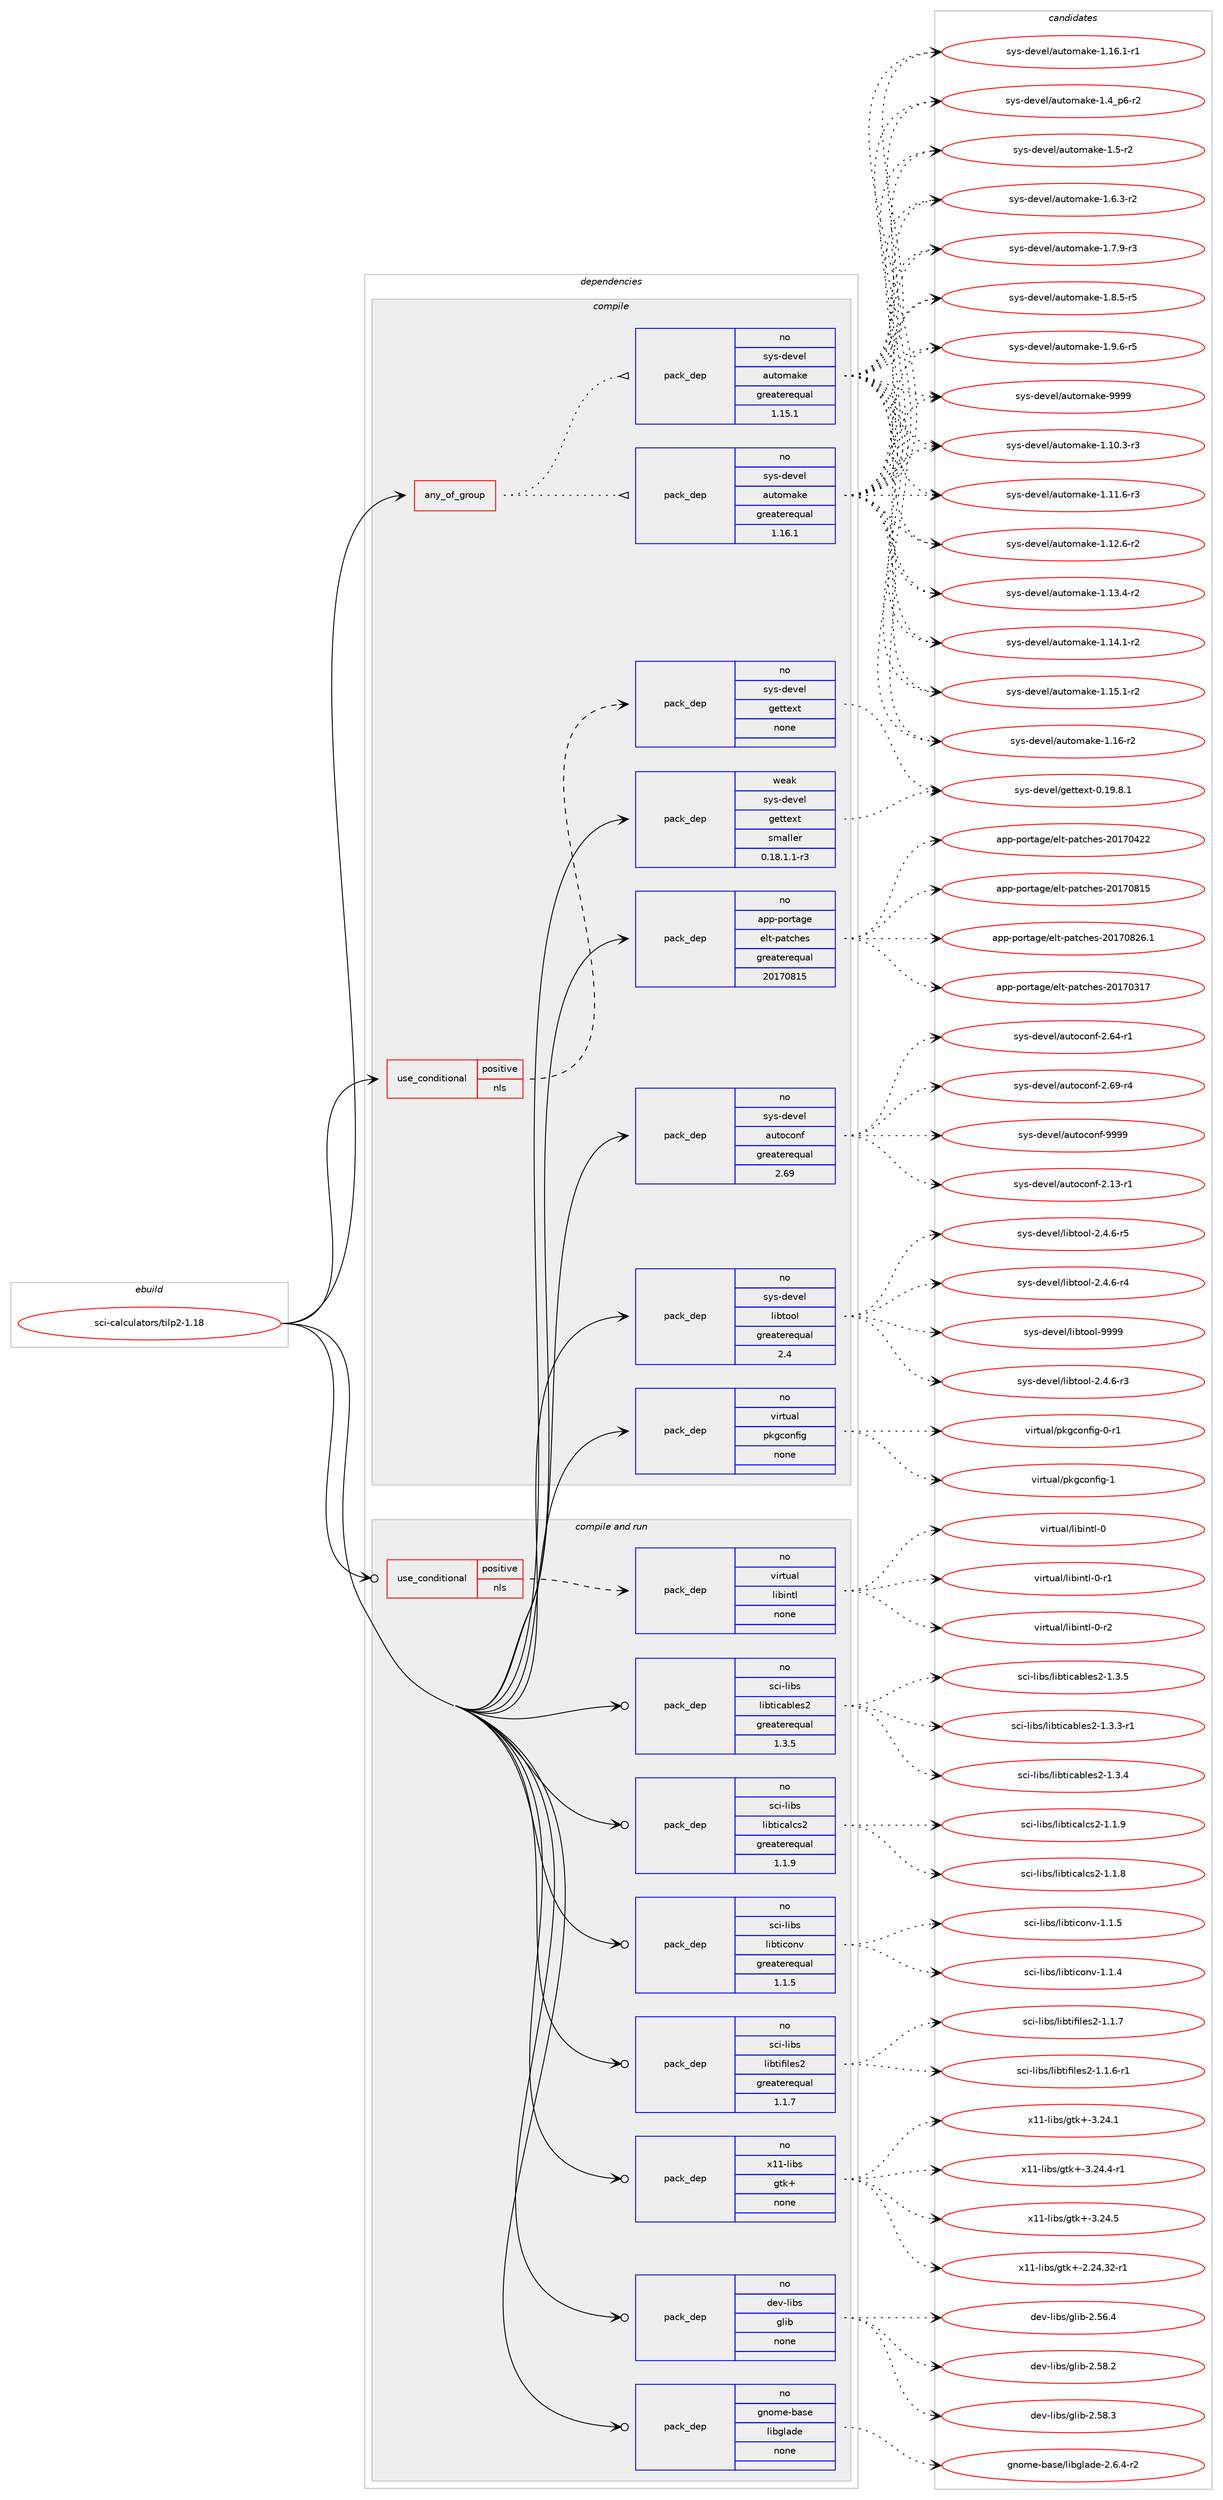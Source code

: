 digraph prolog {

# *************
# Graph options
# *************

newrank=true;
concentrate=true;
compound=true;
graph [rankdir=LR,fontname=Helvetica,fontsize=10,ranksep=1.5];#, ranksep=2.5, nodesep=0.2];
edge  [arrowhead=vee];
node  [fontname=Helvetica,fontsize=10];

# **********
# The ebuild
# **********

subgraph cluster_leftcol {
color=gray;
rank=same;
label=<<i>ebuild</i>>;
id [label="sci-calculators/tilp2-1.18", color=red, width=4, href="../sci-calculators/tilp2-1.18.svg"];
}

# ****************
# The dependencies
# ****************

subgraph cluster_midcol {
color=gray;
label=<<i>dependencies</i>>;
subgraph cluster_compile {
fillcolor="#eeeeee";
style=filled;
label=<<i>compile</i>>;
subgraph any26781 {
dependency1687261 [label=<<TABLE BORDER="0" CELLBORDER="1" CELLSPACING="0" CELLPADDING="4"><TR><TD CELLPADDING="10">any_of_group</TD></TR></TABLE>>, shape=none, color=red];subgraph pack1207405 {
dependency1687262 [label=<<TABLE BORDER="0" CELLBORDER="1" CELLSPACING="0" CELLPADDING="4" WIDTH="220"><TR><TD ROWSPAN="6" CELLPADDING="30">pack_dep</TD></TR><TR><TD WIDTH="110">no</TD></TR><TR><TD>sys-devel</TD></TR><TR><TD>automake</TD></TR><TR><TD>greaterequal</TD></TR><TR><TD>1.16.1</TD></TR></TABLE>>, shape=none, color=blue];
}
dependency1687261:e -> dependency1687262:w [weight=20,style="dotted",arrowhead="oinv"];
subgraph pack1207406 {
dependency1687263 [label=<<TABLE BORDER="0" CELLBORDER="1" CELLSPACING="0" CELLPADDING="4" WIDTH="220"><TR><TD ROWSPAN="6" CELLPADDING="30">pack_dep</TD></TR><TR><TD WIDTH="110">no</TD></TR><TR><TD>sys-devel</TD></TR><TR><TD>automake</TD></TR><TR><TD>greaterequal</TD></TR><TR><TD>1.15.1</TD></TR></TABLE>>, shape=none, color=blue];
}
dependency1687261:e -> dependency1687263:w [weight=20,style="dotted",arrowhead="oinv"];
}
id:e -> dependency1687261:w [weight=20,style="solid",arrowhead="vee"];
subgraph cond452227 {
dependency1687264 [label=<<TABLE BORDER="0" CELLBORDER="1" CELLSPACING="0" CELLPADDING="4"><TR><TD ROWSPAN="3" CELLPADDING="10">use_conditional</TD></TR><TR><TD>positive</TD></TR><TR><TD>nls</TD></TR></TABLE>>, shape=none, color=red];
subgraph pack1207407 {
dependency1687265 [label=<<TABLE BORDER="0" CELLBORDER="1" CELLSPACING="0" CELLPADDING="4" WIDTH="220"><TR><TD ROWSPAN="6" CELLPADDING="30">pack_dep</TD></TR><TR><TD WIDTH="110">no</TD></TR><TR><TD>sys-devel</TD></TR><TR><TD>gettext</TD></TR><TR><TD>none</TD></TR><TR><TD></TD></TR></TABLE>>, shape=none, color=blue];
}
dependency1687264:e -> dependency1687265:w [weight=20,style="dashed",arrowhead="vee"];
}
id:e -> dependency1687264:w [weight=20,style="solid",arrowhead="vee"];
subgraph pack1207408 {
dependency1687266 [label=<<TABLE BORDER="0" CELLBORDER="1" CELLSPACING="0" CELLPADDING="4" WIDTH="220"><TR><TD ROWSPAN="6" CELLPADDING="30">pack_dep</TD></TR><TR><TD WIDTH="110">no</TD></TR><TR><TD>app-portage</TD></TR><TR><TD>elt-patches</TD></TR><TR><TD>greaterequal</TD></TR><TR><TD>20170815</TD></TR></TABLE>>, shape=none, color=blue];
}
id:e -> dependency1687266:w [weight=20,style="solid",arrowhead="vee"];
subgraph pack1207409 {
dependency1687267 [label=<<TABLE BORDER="0" CELLBORDER="1" CELLSPACING="0" CELLPADDING="4" WIDTH="220"><TR><TD ROWSPAN="6" CELLPADDING="30">pack_dep</TD></TR><TR><TD WIDTH="110">no</TD></TR><TR><TD>sys-devel</TD></TR><TR><TD>autoconf</TD></TR><TR><TD>greaterequal</TD></TR><TR><TD>2.69</TD></TR></TABLE>>, shape=none, color=blue];
}
id:e -> dependency1687267:w [weight=20,style="solid",arrowhead="vee"];
subgraph pack1207410 {
dependency1687268 [label=<<TABLE BORDER="0" CELLBORDER="1" CELLSPACING="0" CELLPADDING="4" WIDTH="220"><TR><TD ROWSPAN="6" CELLPADDING="30">pack_dep</TD></TR><TR><TD WIDTH="110">no</TD></TR><TR><TD>sys-devel</TD></TR><TR><TD>libtool</TD></TR><TR><TD>greaterequal</TD></TR><TR><TD>2.4</TD></TR></TABLE>>, shape=none, color=blue];
}
id:e -> dependency1687268:w [weight=20,style="solid",arrowhead="vee"];
subgraph pack1207411 {
dependency1687269 [label=<<TABLE BORDER="0" CELLBORDER="1" CELLSPACING="0" CELLPADDING="4" WIDTH="220"><TR><TD ROWSPAN="6" CELLPADDING="30">pack_dep</TD></TR><TR><TD WIDTH="110">no</TD></TR><TR><TD>virtual</TD></TR><TR><TD>pkgconfig</TD></TR><TR><TD>none</TD></TR><TR><TD></TD></TR></TABLE>>, shape=none, color=blue];
}
id:e -> dependency1687269:w [weight=20,style="solid",arrowhead="vee"];
subgraph pack1207412 {
dependency1687270 [label=<<TABLE BORDER="0" CELLBORDER="1" CELLSPACING="0" CELLPADDING="4" WIDTH="220"><TR><TD ROWSPAN="6" CELLPADDING="30">pack_dep</TD></TR><TR><TD WIDTH="110">weak</TD></TR><TR><TD>sys-devel</TD></TR><TR><TD>gettext</TD></TR><TR><TD>smaller</TD></TR><TR><TD>0.18.1.1-r3</TD></TR></TABLE>>, shape=none, color=blue];
}
id:e -> dependency1687270:w [weight=20,style="solid",arrowhead="vee"];
}
subgraph cluster_compileandrun {
fillcolor="#eeeeee";
style=filled;
label=<<i>compile and run</i>>;
subgraph cond452228 {
dependency1687271 [label=<<TABLE BORDER="0" CELLBORDER="1" CELLSPACING="0" CELLPADDING="4"><TR><TD ROWSPAN="3" CELLPADDING="10">use_conditional</TD></TR><TR><TD>positive</TD></TR><TR><TD>nls</TD></TR></TABLE>>, shape=none, color=red];
subgraph pack1207413 {
dependency1687272 [label=<<TABLE BORDER="0" CELLBORDER="1" CELLSPACING="0" CELLPADDING="4" WIDTH="220"><TR><TD ROWSPAN="6" CELLPADDING="30">pack_dep</TD></TR><TR><TD WIDTH="110">no</TD></TR><TR><TD>virtual</TD></TR><TR><TD>libintl</TD></TR><TR><TD>none</TD></TR><TR><TD></TD></TR></TABLE>>, shape=none, color=blue];
}
dependency1687271:e -> dependency1687272:w [weight=20,style="dashed",arrowhead="vee"];
}
id:e -> dependency1687271:w [weight=20,style="solid",arrowhead="odotvee"];
subgraph pack1207414 {
dependency1687273 [label=<<TABLE BORDER="0" CELLBORDER="1" CELLSPACING="0" CELLPADDING="4" WIDTH="220"><TR><TD ROWSPAN="6" CELLPADDING="30">pack_dep</TD></TR><TR><TD WIDTH="110">no</TD></TR><TR><TD>dev-libs</TD></TR><TR><TD>glib</TD></TR><TR><TD>none</TD></TR><TR><TD></TD></TR></TABLE>>, shape=none, color=blue];
}
id:e -> dependency1687273:w [weight=20,style="solid",arrowhead="odotvee"];
subgraph pack1207415 {
dependency1687274 [label=<<TABLE BORDER="0" CELLBORDER="1" CELLSPACING="0" CELLPADDING="4" WIDTH="220"><TR><TD ROWSPAN="6" CELLPADDING="30">pack_dep</TD></TR><TR><TD WIDTH="110">no</TD></TR><TR><TD>gnome-base</TD></TR><TR><TD>libglade</TD></TR><TR><TD>none</TD></TR><TR><TD></TD></TR></TABLE>>, shape=none, color=blue];
}
id:e -> dependency1687274:w [weight=20,style="solid",arrowhead="odotvee"];
subgraph pack1207416 {
dependency1687275 [label=<<TABLE BORDER="0" CELLBORDER="1" CELLSPACING="0" CELLPADDING="4" WIDTH="220"><TR><TD ROWSPAN="6" CELLPADDING="30">pack_dep</TD></TR><TR><TD WIDTH="110">no</TD></TR><TR><TD>sci-libs</TD></TR><TR><TD>libticables2</TD></TR><TR><TD>greaterequal</TD></TR><TR><TD>1.3.5</TD></TR></TABLE>>, shape=none, color=blue];
}
id:e -> dependency1687275:w [weight=20,style="solid",arrowhead="odotvee"];
subgraph pack1207417 {
dependency1687276 [label=<<TABLE BORDER="0" CELLBORDER="1" CELLSPACING="0" CELLPADDING="4" WIDTH="220"><TR><TD ROWSPAN="6" CELLPADDING="30">pack_dep</TD></TR><TR><TD WIDTH="110">no</TD></TR><TR><TD>sci-libs</TD></TR><TR><TD>libticalcs2</TD></TR><TR><TD>greaterequal</TD></TR><TR><TD>1.1.9</TD></TR></TABLE>>, shape=none, color=blue];
}
id:e -> dependency1687276:w [weight=20,style="solid",arrowhead="odotvee"];
subgraph pack1207418 {
dependency1687277 [label=<<TABLE BORDER="0" CELLBORDER="1" CELLSPACING="0" CELLPADDING="4" WIDTH="220"><TR><TD ROWSPAN="6" CELLPADDING="30">pack_dep</TD></TR><TR><TD WIDTH="110">no</TD></TR><TR><TD>sci-libs</TD></TR><TR><TD>libticonv</TD></TR><TR><TD>greaterequal</TD></TR><TR><TD>1.1.5</TD></TR></TABLE>>, shape=none, color=blue];
}
id:e -> dependency1687277:w [weight=20,style="solid",arrowhead="odotvee"];
subgraph pack1207419 {
dependency1687278 [label=<<TABLE BORDER="0" CELLBORDER="1" CELLSPACING="0" CELLPADDING="4" WIDTH="220"><TR><TD ROWSPAN="6" CELLPADDING="30">pack_dep</TD></TR><TR><TD WIDTH="110">no</TD></TR><TR><TD>sci-libs</TD></TR><TR><TD>libtifiles2</TD></TR><TR><TD>greaterequal</TD></TR><TR><TD>1.1.7</TD></TR></TABLE>>, shape=none, color=blue];
}
id:e -> dependency1687278:w [weight=20,style="solid",arrowhead="odotvee"];
subgraph pack1207420 {
dependency1687279 [label=<<TABLE BORDER="0" CELLBORDER="1" CELLSPACING="0" CELLPADDING="4" WIDTH="220"><TR><TD ROWSPAN="6" CELLPADDING="30">pack_dep</TD></TR><TR><TD WIDTH="110">no</TD></TR><TR><TD>x11-libs</TD></TR><TR><TD>gtk+</TD></TR><TR><TD>none</TD></TR><TR><TD></TD></TR></TABLE>>, shape=none, color=blue];
}
id:e -> dependency1687279:w [weight=20,style="solid",arrowhead="odotvee"];
}
subgraph cluster_run {
fillcolor="#eeeeee";
style=filled;
label=<<i>run</i>>;
}
}

# **************
# The candidates
# **************

subgraph cluster_choices {
rank=same;
color=gray;
label=<<i>candidates</i>>;

subgraph choice1207405 {
color=black;
nodesep=1;
choice11512111545100101118101108479711711611110997107101454946494846514511451 [label="sys-devel/automake-1.10.3-r3", color=red, width=4,href="../sys-devel/automake-1.10.3-r3.svg"];
choice11512111545100101118101108479711711611110997107101454946494946544511451 [label="sys-devel/automake-1.11.6-r3", color=red, width=4,href="../sys-devel/automake-1.11.6-r3.svg"];
choice11512111545100101118101108479711711611110997107101454946495046544511450 [label="sys-devel/automake-1.12.6-r2", color=red, width=4,href="../sys-devel/automake-1.12.6-r2.svg"];
choice11512111545100101118101108479711711611110997107101454946495146524511450 [label="sys-devel/automake-1.13.4-r2", color=red, width=4,href="../sys-devel/automake-1.13.4-r2.svg"];
choice11512111545100101118101108479711711611110997107101454946495246494511450 [label="sys-devel/automake-1.14.1-r2", color=red, width=4,href="../sys-devel/automake-1.14.1-r2.svg"];
choice11512111545100101118101108479711711611110997107101454946495346494511450 [label="sys-devel/automake-1.15.1-r2", color=red, width=4,href="../sys-devel/automake-1.15.1-r2.svg"];
choice1151211154510010111810110847971171161111099710710145494649544511450 [label="sys-devel/automake-1.16-r2", color=red, width=4,href="../sys-devel/automake-1.16-r2.svg"];
choice11512111545100101118101108479711711611110997107101454946495446494511449 [label="sys-devel/automake-1.16.1-r1", color=red, width=4,href="../sys-devel/automake-1.16.1-r1.svg"];
choice115121115451001011181011084797117116111109971071014549465295112544511450 [label="sys-devel/automake-1.4_p6-r2", color=red, width=4,href="../sys-devel/automake-1.4_p6-r2.svg"];
choice11512111545100101118101108479711711611110997107101454946534511450 [label="sys-devel/automake-1.5-r2", color=red, width=4,href="../sys-devel/automake-1.5-r2.svg"];
choice115121115451001011181011084797117116111109971071014549465446514511450 [label="sys-devel/automake-1.6.3-r2", color=red, width=4,href="../sys-devel/automake-1.6.3-r2.svg"];
choice115121115451001011181011084797117116111109971071014549465546574511451 [label="sys-devel/automake-1.7.9-r3", color=red, width=4,href="../sys-devel/automake-1.7.9-r3.svg"];
choice115121115451001011181011084797117116111109971071014549465646534511453 [label="sys-devel/automake-1.8.5-r5", color=red, width=4,href="../sys-devel/automake-1.8.5-r5.svg"];
choice115121115451001011181011084797117116111109971071014549465746544511453 [label="sys-devel/automake-1.9.6-r5", color=red, width=4,href="../sys-devel/automake-1.9.6-r5.svg"];
choice115121115451001011181011084797117116111109971071014557575757 [label="sys-devel/automake-9999", color=red, width=4,href="../sys-devel/automake-9999.svg"];
dependency1687262:e -> choice11512111545100101118101108479711711611110997107101454946494846514511451:w [style=dotted,weight="100"];
dependency1687262:e -> choice11512111545100101118101108479711711611110997107101454946494946544511451:w [style=dotted,weight="100"];
dependency1687262:e -> choice11512111545100101118101108479711711611110997107101454946495046544511450:w [style=dotted,weight="100"];
dependency1687262:e -> choice11512111545100101118101108479711711611110997107101454946495146524511450:w [style=dotted,weight="100"];
dependency1687262:e -> choice11512111545100101118101108479711711611110997107101454946495246494511450:w [style=dotted,weight="100"];
dependency1687262:e -> choice11512111545100101118101108479711711611110997107101454946495346494511450:w [style=dotted,weight="100"];
dependency1687262:e -> choice1151211154510010111810110847971171161111099710710145494649544511450:w [style=dotted,weight="100"];
dependency1687262:e -> choice11512111545100101118101108479711711611110997107101454946495446494511449:w [style=dotted,weight="100"];
dependency1687262:e -> choice115121115451001011181011084797117116111109971071014549465295112544511450:w [style=dotted,weight="100"];
dependency1687262:e -> choice11512111545100101118101108479711711611110997107101454946534511450:w [style=dotted,weight="100"];
dependency1687262:e -> choice115121115451001011181011084797117116111109971071014549465446514511450:w [style=dotted,weight="100"];
dependency1687262:e -> choice115121115451001011181011084797117116111109971071014549465546574511451:w [style=dotted,weight="100"];
dependency1687262:e -> choice115121115451001011181011084797117116111109971071014549465646534511453:w [style=dotted,weight="100"];
dependency1687262:e -> choice115121115451001011181011084797117116111109971071014549465746544511453:w [style=dotted,weight="100"];
dependency1687262:e -> choice115121115451001011181011084797117116111109971071014557575757:w [style=dotted,weight="100"];
}
subgraph choice1207406 {
color=black;
nodesep=1;
choice11512111545100101118101108479711711611110997107101454946494846514511451 [label="sys-devel/automake-1.10.3-r3", color=red, width=4,href="../sys-devel/automake-1.10.3-r3.svg"];
choice11512111545100101118101108479711711611110997107101454946494946544511451 [label="sys-devel/automake-1.11.6-r3", color=red, width=4,href="../sys-devel/automake-1.11.6-r3.svg"];
choice11512111545100101118101108479711711611110997107101454946495046544511450 [label="sys-devel/automake-1.12.6-r2", color=red, width=4,href="../sys-devel/automake-1.12.6-r2.svg"];
choice11512111545100101118101108479711711611110997107101454946495146524511450 [label="sys-devel/automake-1.13.4-r2", color=red, width=4,href="../sys-devel/automake-1.13.4-r2.svg"];
choice11512111545100101118101108479711711611110997107101454946495246494511450 [label="sys-devel/automake-1.14.1-r2", color=red, width=4,href="../sys-devel/automake-1.14.1-r2.svg"];
choice11512111545100101118101108479711711611110997107101454946495346494511450 [label="sys-devel/automake-1.15.1-r2", color=red, width=4,href="../sys-devel/automake-1.15.1-r2.svg"];
choice1151211154510010111810110847971171161111099710710145494649544511450 [label="sys-devel/automake-1.16-r2", color=red, width=4,href="../sys-devel/automake-1.16-r2.svg"];
choice11512111545100101118101108479711711611110997107101454946495446494511449 [label="sys-devel/automake-1.16.1-r1", color=red, width=4,href="../sys-devel/automake-1.16.1-r1.svg"];
choice115121115451001011181011084797117116111109971071014549465295112544511450 [label="sys-devel/automake-1.4_p6-r2", color=red, width=4,href="../sys-devel/automake-1.4_p6-r2.svg"];
choice11512111545100101118101108479711711611110997107101454946534511450 [label="sys-devel/automake-1.5-r2", color=red, width=4,href="../sys-devel/automake-1.5-r2.svg"];
choice115121115451001011181011084797117116111109971071014549465446514511450 [label="sys-devel/automake-1.6.3-r2", color=red, width=4,href="../sys-devel/automake-1.6.3-r2.svg"];
choice115121115451001011181011084797117116111109971071014549465546574511451 [label="sys-devel/automake-1.7.9-r3", color=red, width=4,href="../sys-devel/automake-1.7.9-r3.svg"];
choice115121115451001011181011084797117116111109971071014549465646534511453 [label="sys-devel/automake-1.8.5-r5", color=red, width=4,href="../sys-devel/automake-1.8.5-r5.svg"];
choice115121115451001011181011084797117116111109971071014549465746544511453 [label="sys-devel/automake-1.9.6-r5", color=red, width=4,href="../sys-devel/automake-1.9.6-r5.svg"];
choice115121115451001011181011084797117116111109971071014557575757 [label="sys-devel/automake-9999", color=red, width=4,href="../sys-devel/automake-9999.svg"];
dependency1687263:e -> choice11512111545100101118101108479711711611110997107101454946494846514511451:w [style=dotted,weight="100"];
dependency1687263:e -> choice11512111545100101118101108479711711611110997107101454946494946544511451:w [style=dotted,weight="100"];
dependency1687263:e -> choice11512111545100101118101108479711711611110997107101454946495046544511450:w [style=dotted,weight="100"];
dependency1687263:e -> choice11512111545100101118101108479711711611110997107101454946495146524511450:w [style=dotted,weight="100"];
dependency1687263:e -> choice11512111545100101118101108479711711611110997107101454946495246494511450:w [style=dotted,weight="100"];
dependency1687263:e -> choice11512111545100101118101108479711711611110997107101454946495346494511450:w [style=dotted,weight="100"];
dependency1687263:e -> choice1151211154510010111810110847971171161111099710710145494649544511450:w [style=dotted,weight="100"];
dependency1687263:e -> choice11512111545100101118101108479711711611110997107101454946495446494511449:w [style=dotted,weight="100"];
dependency1687263:e -> choice115121115451001011181011084797117116111109971071014549465295112544511450:w [style=dotted,weight="100"];
dependency1687263:e -> choice11512111545100101118101108479711711611110997107101454946534511450:w [style=dotted,weight="100"];
dependency1687263:e -> choice115121115451001011181011084797117116111109971071014549465446514511450:w [style=dotted,weight="100"];
dependency1687263:e -> choice115121115451001011181011084797117116111109971071014549465546574511451:w [style=dotted,weight="100"];
dependency1687263:e -> choice115121115451001011181011084797117116111109971071014549465646534511453:w [style=dotted,weight="100"];
dependency1687263:e -> choice115121115451001011181011084797117116111109971071014549465746544511453:w [style=dotted,weight="100"];
dependency1687263:e -> choice115121115451001011181011084797117116111109971071014557575757:w [style=dotted,weight="100"];
}
subgraph choice1207407 {
color=black;
nodesep=1;
choice1151211154510010111810110847103101116116101120116454846495746564649 [label="sys-devel/gettext-0.19.8.1", color=red, width=4,href="../sys-devel/gettext-0.19.8.1.svg"];
dependency1687265:e -> choice1151211154510010111810110847103101116116101120116454846495746564649:w [style=dotted,weight="100"];
}
subgraph choice1207408 {
color=black;
nodesep=1;
choice97112112451121111141169710310147101108116451129711699104101115455048495548514955 [label="app-portage/elt-patches-20170317", color=red, width=4,href="../app-portage/elt-patches-20170317.svg"];
choice97112112451121111141169710310147101108116451129711699104101115455048495548525050 [label="app-portage/elt-patches-20170422", color=red, width=4,href="../app-portage/elt-patches-20170422.svg"];
choice97112112451121111141169710310147101108116451129711699104101115455048495548564953 [label="app-portage/elt-patches-20170815", color=red, width=4,href="../app-portage/elt-patches-20170815.svg"];
choice971121124511211111411697103101471011081164511297116991041011154550484955485650544649 [label="app-portage/elt-patches-20170826.1", color=red, width=4,href="../app-portage/elt-patches-20170826.1.svg"];
dependency1687266:e -> choice97112112451121111141169710310147101108116451129711699104101115455048495548514955:w [style=dotted,weight="100"];
dependency1687266:e -> choice97112112451121111141169710310147101108116451129711699104101115455048495548525050:w [style=dotted,weight="100"];
dependency1687266:e -> choice97112112451121111141169710310147101108116451129711699104101115455048495548564953:w [style=dotted,weight="100"];
dependency1687266:e -> choice971121124511211111411697103101471011081164511297116991041011154550484955485650544649:w [style=dotted,weight="100"];
}
subgraph choice1207409 {
color=black;
nodesep=1;
choice1151211154510010111810110847971171161119911111010245504649514511449 [label="sys-devel/autoconf-2.13-r1", color=red, width=4,href="../sys-devel/autoconf-2.13-r1.svg"];
choice1151211154510010111810110847971171161119911111010245504654524511449 [label="sys-devel/autoconf-2.64-r1", color=red, width=4,href="../sys-devel/autoconf-2.64-r1.svg"];
choice1151211154510010111810110847971171161119911111010245504654574511452 [label="sys-devel/autoconf-2.69-r4", color=red, width=4,href="../sys-devel/autoconf-2.69-r4.svg"];
choice115121115451001011181011084797117116111991111101024557575757 [label="sys-devel/autoconf-9999", color=red, width=4,href="../sys-devel/autoconf-9999.svg"];
dependency1687267:e -> choice1151211154510010111810110847971171161119911111010245504649514511449:w [style=dotted,weight="100"];
dependency1687267:e -> choice1151211154510010111810110847971171161119911111010245504654524511449:w [style=dotted,weight="100"];
dependency1687267:e -> choice1151211154510010111810110847971171161119911111010245504654574511452:w [style=dotted,weight="100"];
dependency1687267:e -> choice115121115451001011181011084797117116111991111101024557575757:w [style=dotted,weight="100"];
}
subgraph choice1207410 {
color=black;
nodesep=1;
choice1151211154510010111810110847108105981161111111084550465246544511451 [label="sys-devel/libtool-2.4.6-r3", color=red, width=4,href="../sys-devel/libtool-2.4.6-r3.svg"];
choice1151211154510010111810110847108105981161111111084550465246544511452 [label="sys-devel/libtool-2.4.6-r4", color=red, width=4,href="../sys-devel/libtool-2.4.6-r4.svg"];
choice1151211154510010111810110847108105981161111111084550465246544511453 [label="sys-devel/libtool-2.4.6-r5", color=red, width=4,href="../sys-devel/libtool-2.4.6-r5.svg"];
choice1151211154510010111810110847108105981161111111084557575757 [label="sys-devel/libtool-9999", color=red, width=4,href="../sys-devel/libtool-9999.svg"];
dependency1687268:e -> choice1151211154510010111810110847108105981161111111084550465246544511451:w [style=dotted,weight="100"];
dependency1687268:e -> choice1151211154510010111810110847108105981161111111084550465246544511452:w [style=dotted,weight="100"];
dependency1687268:e -> choice1151211154510010111810110847108105981161111111084550465246544511453:w [style=dotted,weight="100"];
dependency1687268:e -> choice1151211154510010111810110847108105981161111111084557575757:w [style=dotted,weight="100"];
}
subgraph choice1207411 {
color=black;
nodesep=1;
choice11810511411611797108471121071039911111010210510345484511449 [label="virtual/pkgconfig-0-r1", color=red, width=4,href="../virtual/pkgconfig-0-r1.svg"];
choice1181051141161179710847112107103991111101021051034549 [label="virtual/pkgconfig-1", color=red, width=4,href="../virtual/pkgconfig-1.svg"];
dependency1687269:e -> choice11810511411611797108471121071039911111010210510345484511449:w [style=dotted,weight="100"];
dependency1687269:e -> choice1181051141161179710847112107103991111101021051034549:w [style=dotted,weight="100"];
}
subgraph choice1207412 {
color=black;
nodesep=1;
choice1151211154510010111810110847103101116116101120116454846495746564649 [label="sys-devel/gettext-0.19.8.1", color=red, width=4,href="../sys-devel/gettext-0.19.8.1.svg"];
dependency1687270:e -> choice1151211154510010111810110847103101116116101120116454846495746564649:w [style=dotted,weight="100"];
}
subgraph choice1207413 {
color=black;
nodesep=1;
choice1181051141161179710847108105981051101161084548 [label="virtual/libintl-0", color=red, width=4,href="../virtual/libintl-0.svg"];
choice11810511411611797108471081059810511011610845484511449 [label="virtual/libintl-0-r1", color=red, width=4,href="../virtual/libintl-0-r1.svg"];
choice11810511411611797108471081059810511011610845484511450 [label="virtual/libintl-0-r2", color=red, width=4,href="../virtual/libintl-0-r2.svg"];
dependency1687272:e -> choice1181051141161179710847108105981051101161084548:w [style=dotted,weight="100"];
dependency1687272:e -> choice11810511411611797108471081059810511011610845484511449:w [style=dotted,weight="100"];
dependency1687272:e -> choice11810511411611797108471081059810511011610845484511450:w [style=dotted,weight="100"];
}
subgraph choice1207414 {
color=black;
nodesep=1;
choice1001011184510810598115471031081059845504653544652 [label="dev-libs/glib-2.56.4", color=red, width=4,href="../dev-libs/glib-2.56.4.svg"];
choice1001011184510810598115471031081059845504653564650 [label="dev-libs/glib-2.58.2", color=red, width=4,href="../dev-libs/glib-2.58.2.svg"];
choice1001011184510810598115471031081059845504653564651 [label="dev-libs/glib-2.58.3", color=red, width=4,href="../dev-libs/glib-2.58.3.svg"];
dependency1687273:e -> choice1001011184510810598115471031081059845504653544652:w [style=dotted,weight="100"];
dependency1687273:e -> choice1001011184510810598115471031081059845504653564650:w [style=dotted,weight="100"];
dependency1687273:e -> choice1001011184510810598115471031081059845504653564651:w [style=dotted,weight="100"];
}
subgraph choice1207415 {
color=black;
nodesep=1;
choice1031101111091014598971151014710810598103108971001014550465446524511450 [label="gnome-base/libglade-2.6.4-r2", color=red, width=4,href="../gnome-base/libglade-2.6.4-r2.svg"];
dependency1687274:e -> choice1031101111091014598971151014710810598103108971001014550465446524511450:w [style=dotted,weight="100"];
}
subgraph choice1207416 {
color=black;
nodesep=1;
choice1159910545108105981154710810598116105999798108101115504549465146514511449 [label="sci-libs/libticables2-1.3.3-r1", color=red, width=4,href="../sci-libs/libticables2-1.3.3-r1.svg"];
choice115991054510810598115471081059811610599979810810111550454946514652 [label="sci-libs/libticables2-1.3.4", color=red, width=4,href="../sci-libs/libticables2-1.3.4.svg"];
choice115991054510810598115471081059811610599979810810111550454946514653 [label="sci-libs/libticables2-1.3.5", color=red, width=4,href="../sci-libs/libticables2-1.3.5.svg"];
dependency1687275:e -> choice1159910545108105981154710810598116105999798108101115504549465146514511449:w [style=dotted,weight="100"];
dependency1687275:e -> choice115991054510810598115471081059811610599979810810111550454946514652:w [style=dotted,weight="100"];
dependency1687275:e -> choice115991054510810598115471081059811610599979810810111550454946514653:w [style=dotted,weight="100"];
}
subgraph choice1207417 {
color=black;
nodesep=1;
choice115991054510810598115471081059811610599971089911550454946494656 [label="sci-libs/libticalcs2-1.1.8", color=red, width=4,href="../sci-libs/libticalcs2-1.1.8.svg"];
choice115991054510810598115471081059811610599971089911550454946494657 [label="sci-libs/libticalcs2-1.1.9", color=red, width=4,href="../sci-libs/libticalcs2-1.1.9.svg"];
dependency1687276:e -> choice115991054510810598115471081059811610599971089911550454946494656:w [style=dotted,weight="100"];
dependency1687276:e -> choice115991054510810598115471081059811610599971089911550454946494657:w [style=dotted,weight="100"];
}
subgraph choice1207418 {
color=black;
nodesep=1;
choice115991054510810598115471081059811610599111110118454946494652 [label="sci-libs/libticonv-1.1.4", color=red, width=4,href="../sci-libs/libticonv-1.1.4.svg"];
choice115991054510810598115471081059811610599111110118454946494653 [label="sci-libs/libticonv-1.1.5", color=red, width=4,href="../sci-libs/libticonv-1.1.5.svg"];
dependency1687277:e -> choice115991054510810598115471081059811610599111110118454946494652:w [style=dotted,weight="100"];
dependency1687277:e -> choice115991054510810598115471081059811610599111110118454946494653:w [style=dotted,weight="100"];
}
subgraph choice1207419 {
color=black;
nodesep=1;
choice1159910545108105981154710810598116105102105108101115504549464946544511449 [label="sci-libs/libtifiles2-1.1.6-r1", color=red, width=4,href="../sci-libs/libtifiles2-1.1.6-r1.svg"];
choice115991054510810598115471081059811610510210510810111550454946494655 [label="sci-libs/libtifiles2-1.1.7", color=red, width=4,href="../sci-libs/libtifiles2-1.1.7.svg"];
dependency1687278:e -> choice1159910545108105981154710810598116105102105108101115504549464946544511449:w [style=dotted,weight="100"];
dependency1687278:e -> choice115991054510810598115471081059811610510210510810111550454946494655:w [style=dotted,weight="100"];
}
subgraph choice1207420 {
color=black;
nodesep=1;
choice12049494510810598115471031161074345504650524651504511449 [label="x11-libs/gtk+-2.24.32-r1", color=red, width=4,href="../x11-libs/gtk+-2.24.32-r1.svg"];
choice12049494510810598115471031161074345514650524649 [label="x11-libs/gtk+-3.24.1", color=red, width=4,href="../x11-libs/gtk+-3.24.1.svg"];
choice120494945108105981154710311610743455146505246524511449 [label="x11-libs/gtk+-3.24.4-r1", color=red, width=4,href="../x11-libs/gtk+-3.24.4-r1.svg"];
choice12049494510810598115471031161074345514650524653 [label="x11-libs/gtk+-3.24.5", color=red, width=4,href="../x11-libs/gtk+-3.24.5.svg"];
dependency1687279:e -> choice12049494510810598115471031161074345504650524651504511449:w [style=dotted,weight="100"];
dependency1687279:e -> choice12049494510810598115471031161074345514650524649:w [style=dotted,weight="100"];
dependency1687279:e -> choice120494945108105981154710311610743455146505246524511449:w [style=dotted,weight="100"];
dependency1687279:e -> choice12049494510810598115471031161074345514650524653:w [style=dotted,weight="100"];
}
}

}

